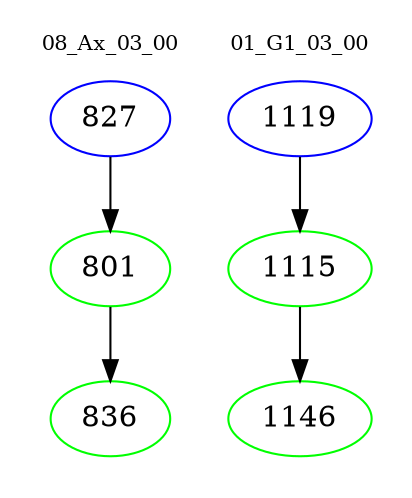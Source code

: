 digraph{
subgraph cluster_0 {
color = white
label = "08_Ax_03_00";
fontsize=10;
T0_827 [label="827", color="blue"]
T0_827 -> T0_801 [color="black"]
T0_801 [label="801", color="green"]
T0_801 -> T0_836 [color="black"]
T0_836 [label="836", color="green"]
}
subgraph cluster_1 {
color = white
label = "01_G1_03_00";
fontsize=10;
T1_1119 [label="1119", color="blue"]
T1_1119 -> T1_1115 [color="black"]
T1_1115 [label="1115", color="green"]
T1_1115 -> T1_1146 [color="black"]
T1_1146 [label="1146", color="green"]
}
}
